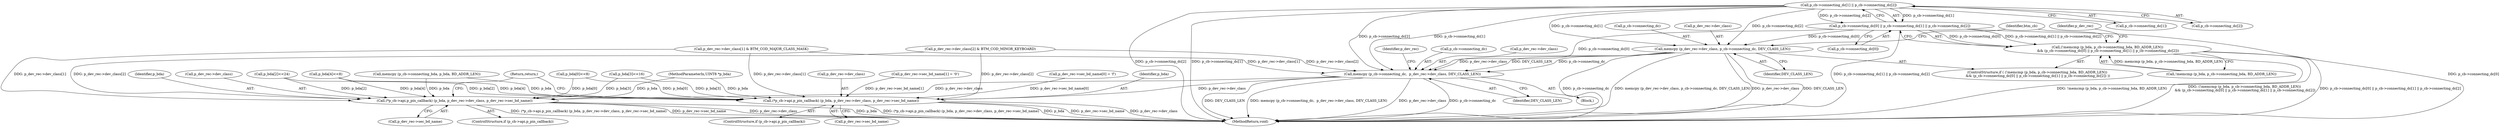 digraph "0_Android_c677ee92595335233eb0e7b59809a1a94e7a678a_0@API" {
"1000296" [label="(Call,p_cb->connecting_dc[1] || p_cb->connecting_dc[2])"];
"1000290" [label="(Call,p_cb->connecting_dc[0] || p_cb->connecting_dc[1] || p_cb->connecting_dc[2])"];
"1000282" [label="(Call,(!memcmp (p_bda, p_cb->connecting_bda, BD_ADDR_LEN))\n && (p_cb->connecting_dc[0] || p_cb->connecting_dc[1] || p_cb->connecting_dc[2]))"];
"1000307" [label="(Call,memcpy (p_dev_rec->dev_class, p_cb->connecting_dc, DEV_CLASS_LEN))"];
"1000399" [label="(Call,memcpy (p_cb->connecting_dc,  p_dev_rec->dev_class, DEV_CLASS_LEN))"];
"1000427" [label="(Call,(*p_cb->api.p_pin_callback) (p_bda, p_dev_rec->dev_class, p_dev_rec->sec_bd_name))"];
"1000481" [label="(Call,(*p_cb->api.p_pin_callback) (p_bda, p_dev_rec->dev_class, p_dev_rec->sec_bd_name))"];
"1000481" [label="(Call,(*p_cb->api.p_pin_callback) (p_bda, p_dev_rec->dev_class, p_dev_rec->sec_bd_name))"];
"1000482" [label="(Identifier,p_bda)"];
"1000307" [label="(Call,memcpy (p_dev_rec->dev_class, p_cb->connecting_dc, DEV_CLASS_LEN))"];
"1000486" [label="(Call,p_dev_rec->sec_bd_name)"];
"1000490" [label="(MethodReturn,void)"];
"1000427" [label="(Call,(*p_cb->api.p_pin_callback) (p_bda, p_dev_rec->dev_class, p_dev_rec->sec_bd_name))"];
"1000475" [label="(ControlStructure,if (p_cb->api.p_pin_callback))"];
"1000311" [label="(Call,p_cb->connecting_dc)"];
"1000281" [label="(ControlStructure,if ( (!memcmp (p_bda, p_cb->connecting_bda, BD_ADDR_LEN))\n && (p_cb->connecting_dc[0] || p_cb->connecting_dc[1] || p_cb->connecting_dc[2]) ))"];
"1000314" [label="(Identifier,DEV_CLASS_LEN)"];
"1000297" [label="(Call,p_cb->connecting_dc[1])"];
"1000291" [label="(Call,p_cb->connecting_dc[0])"];
"1000360" [label="(Call,p_dev_rec->dev_class[1] & BTM_COD_MAJOR_CLASS_MASK)"];
"1000483" [label="(Call,p_dev_rec->dev_class)"];
"1000432" [label="(Call,p_dev_rec->sec_bd_name)"];
"1000406" [label="(Identifier,DEV_CLASS_LEN)"];
"1000290" [label="(Call,p_cb->connecting_dc[0] || p_cb->connecting_dc[1] || p_cb->connecting_dc[2])"];
"1000309" [label="(Identifier,p_dev_rec)"];
"1000147" [label="(Call,p_bda[2]<<24)"];
"1000390" [label="(Block,)"];
"1000308" [label="(Call,p_dev_rec->dev_class)"];
"1000138" [label="(Call,p_bda[0]<<8)"];
"1000393" [label="(Call,memcpy (p_cb->connecting_bda, p_bda, BD_ADDR_LEN))"];
"1000153" [label="(Call,p_bda[3]<<16)"];
"1000410" [label="(Identifier,p_dev_rec)"];
"1000489" [label="(Return,return;)"];
"1000159" [label="(Call,p_bda[4]<<8)"];
"1000461" [label="(Call,p_dev_rec->sec_bd_name[1] = '0')"];
"1000421" [label="(ControlStructure,if (p_cb->api.p_pin_callback))"];
"1000429" [label="(Call,p_dev_rec->dev_class)"];
"1000428" [label="(Identifier,p_bda)"];
"1000282" [label="(Call,(!memcmp (p_bda, p_cb->connecting_bda, BD_ADDR_LEN))\n && (p_cb->connecting_dc[0] || p_cb->connecting_dc[1] || p_cb->connecting_dc[2]))"];
"1000400" [label="(Call,p_cb->connecting_dc)"];
"1000454" [label="(Call,p_dev_rec->sec_bd_name[0] = 'f')"];
"1000399" [label="(Call,memcpy (p_cb->connecting_dc,  p_dev_rec->dev_class, DEV_CLASS_LEN))"];
"1000283" [label="(Call,!memcmp (p_bda, p_cb->connecting_bda, BD_ADDR_LEN))"];
"1000368" [label="(Call,p_dev_rec->dev_class[2] & BTM_COD_MINOR_KEYBOARD)"];
"1000403" [label="(Call,p_dev_rec->dev_class)"];
"1000123" [label="(MethodParameterIn,UINT8 *p_bda)"];
"1000302" [label="(Call,p_cb->connecting_dc[2])"];
"1000318" [label="(Identifier,btm_cb)"];
"1000296" [label="(Call,p_cb->connecting_dc[1] || p_cb->connecting_dc[2])"];
"1000296" -> "1000290"  [label="AST: "];
"1000296" -> "1000297"  [label="CFG: "];
"1000296" -> "1000302"  [label="CFG: "];
"1000297" -> "1000296"  [label="AST: "];
"1000302" -> "1000296"  [label="AST: "];
"1000290" -> "1000296"  [label="CFG: "];
"1000296" -> "1000490"  [label="DDG: p_cb->connecting_dc[2]"];
"1000296" -> "1000490"  [label="DDG: p_cb->connecting_dc[1]"];
"1000296" -> "1000290"  [label="DDG: p_cb->connecting_dc[1]"];
"1000296" -> "1000290"  [label="DDG: p_cb->connecting_dc[2]"];
"1000296" -> "1000307"  [label="DDG: p_cb->connecting_dc[2]"];
"1000296" -> "1000307"  [label="DDG: p_cb->connecting_dc[1]"];
"1000296" -> "1000399"  [label="DDG: p_cb->connecting_dc[2]"];
"1000296" -> "1000399"  [label="DDG: p_cb->connecting_dc[1]"];
"1000290" -> "1000282"  [label="AST: "];
"1000290" -> "1000291"  [label="CFG: "];
"1000291" -> "1000290"  [label="AST: "];
"1000282" -> "1000290"  [label="CFG: "];
"1000290" -> "1000490"  [label="DDG: p_cb->connecting_dc[0]"];
"1000290" -> "1000490"  [label="DDG: p_cb->connecting_dc[1] || p_cb->connecting_dc[2]"];
"1000290" -> "1000282"  [label="DDG: p_cb->connecting_dc[0]"];
"1000290" -> "1000282"  [label="DDG: p_cb->connecting_dc[1] || p_cb->connecting_dc[2]"];
"1000290" -> "1000307"  [label="DDG: p_cb->connecting_dc[0]"];
"1000290" -> "1000399"  [label="DDG: p_cb->connecting_dc[0]"];
"1000282" -> "1000281"  [label="AST: "];
"1000282" -> "1000283"  [label="CFG: "];
"1000283" -> "1000282"  [label="AST: "];
"1000309" -> "1000282"  [label="CFG: "];
"1000318" -> "1000282"  [label="CFG: "];
"1000282" -> "1000490"  [label="DDG: (!memcmp (p_bda, p_cb->connecting_bda, BD_ADDR_LEN))\n && (p_cb->connecting_dc[0] || p_cb->connecting_dc[1] || p_cb->connecting_dc[2])"];
"1000282" -> "1000490"  [label="DDG: p_cb->connecting_dc[0] || p_cb->connecting_dc[1] || p_cb->connecting_dc[2]"];
"1000282" -> "1000490"  [label="DDG: !memcmp (p_bda, p_cb->connecting_bda, BD_ADDR_LEN)"];
"1000283" -> "1000282"  [label="DDG: memcmp (p_bda, p_cb->connecting_bda, BD_ADDR_LEN)"];
"1000307" -> "1000281"  [label="AST: "];
"1000307" -> "1000314"  [label="CFG: "];
"1000308" -> "1000307"  [label="AST: "];
"1000311" -> "1000307"  [label="AST: "];
"1000314" -> "1000307"  [label="AST: "];
"1000318" -> "1000307"  [label="CFG: "];
"1000307" -> "1000490"  [label="DDG: p_cb->connecting_dc"];
"1000307" -> "1000490"  [label="DDG: memcpy (p_dev_rec->dev_class, p_cb->connecting_dc, DEV_CLASS_LEN)"];
"1000307" -> "1000490"  [label="DDG: p_dev_rec->dev_class"];
"1000307" -> "1000490"  [label="DDG: DEV_CLASS_LEN"];
"1000307" -> "1000399"  [label="DDG: p_cb->connecting_dc"];
"1000307" -> "1000399"  [label="DDG: p_dev_rec->dev_class"];
"1000307" -> "1000399"  [label="DDG: DEV_CLASS_LEN"];
"1000399" -> "1000390"  [label="AST: "];
"1000399" -> "1000406"  [label="CFG: "];
"1000400" -> "1000399"  [label="AST: "];
"1000403" -> "1000399"  [label="AST: "];
"1000406" -> "1000399"  [label="AST: "];
"1000410" -> "1000399"  [label="CFG: "];
"1000399" -> "1000490"  [label="DDG: p_dev_rec->dev_class"];
"1000399" -> "1000490"  [label="DDG: p_cb->connecting_dc"];
"1000399" -> "1000490"  [label="DDG: DEV_CLASS_LEN"];
"1000399" -> "1000490"  [label="DDG: memcpy (p_cb->connecting_dc,  p_dev_rec->dev_class, DEV_CLASS_LEN)"];
"1000368" -> "1000399"  [label="DDG: p_dev_rec->dev_class[2]"];
"1000360" -> "1000399"  [label="DDG: p_dev_rec->dev_class[1]"];
"1000399" -> "1000427"  [label="DDG: p_dev_rec->dev_class"];
"1000399" -> "1000481"  [label="DDG: p_dev_rec->dev_class"];
"1000427" -> "1000421"  [label="AST: "];
"1000427" -> "1000432"  [label="CFG: "];
"1000428" -> "1000427"  [label="AST: "];
"1000429" -> "1000427"  [label="AST: "];
"1000432" -> "1000427"  [label="AST: "];
"1000489" -> "1000427"  [label="CFG: "];
"1000427" -> "1000490"  [label="DDG: p_bda"];
"1000427" -> "1000490"  [label="DDG: (*p_cb->api.p_pin_callback) (p_bda, p_dev_rec->dev_class, p_dev_rec->sec_bd_name)"];
"1000427" -> "1000490"  [label="DDG: p_dev_rec->sec_bd_name"];
"1000427" -> "1000490"  [label="DDG: p_dev_rec->dev_class"];
"1000393" -> "1000427"  [label="DDG: p_bda"];
"1000159" -> "1000427"  [label="DDG: p_bda[4]"];
"1000147" -> "1000427"  [label="DDG: p_bda[2]"];
"1000153" -> "1000427"  [label="DDG: p_bda[3]"];
"1000138" -> "1000427"  [label="DDG: p_bda[0]"];
"1000123" -> "1000427"  [label="DDG: p_bda"];
"1000368" -> "1000427"  [label="DDG: p_dev_rec->dev_class[2]"];
"1000360" -> "1000427"  [label="DDG: p_dev_rec->dev_class[1]"];
"1000481" -> "1000475"  [label="AST: "];
"1000481" -> "1000486"  [label="CFG: "];
"1000482" -> "1000481"  [label="AST: "];
"1000483" -> "1000481"  [label="AST: "];
"1000486" -> "1000481"  [label="AST: "];
"1000489" -> "1000481"  [label="CFG: "];
"1000481" -> "1000490"  [label="DDG: p_dev_rec->sec_bd_name"];
"1000481" -> "1000490"  [label="DDG: p_dev_rec->dev_class"];
"1000481" -> "1000490"  [label="DDG: (*p_cb->api.p_pin_callback) (p_bda, p_dev_rec->dev_class, p_dev_rec->sec_bd_name)"];
"1000481" -> "1000490"  [label="DDG: p_bda"];
"1000393" -> "1000481"  [label="DDG: p_bda"];
"1000159" -> "1000481"  [label="DDG: p_bda[4]"];
"1000147" -> "1000481"  [label="DDG: p_bda[2]"];
"1000153" -> "1000481"  [label="DDG: p_bda[3]"];
"1000138" -> "1000481"  [label="DDG: p_bda[0]"];
"1000123" -> "1000481"  [label="DDG: p_bda"];
"1000368" -> "1000481"  [label="DDG: p_dev_rec->dev_class[2]"];
"1000360" -> "1000481"  [label="DDG: p_dev_rec->dev_class[1]"];
"1000454" -> "1000481"  [label="DDG: p_dev_rec->sec_bd_name[0]"];
"1000461" -> "1000481"  [label="DDG: p_dev_rec->sec_bd_name[1]"];
}
